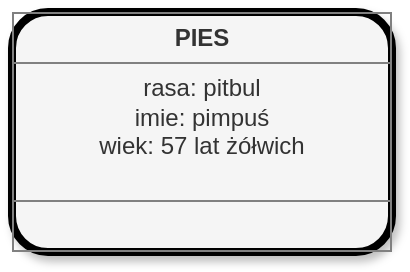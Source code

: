 <mxfile version="21.7.5" type="github">
  <diagram name="Strona-1" id="KSi2XhdsEUJmSafzNyrR">
    <mxGraphModel dx="1271" dy="730" grid="1" gridSize="9" guides="1" tooltips="1" connect="1" arrows="1" fold="1" page="1" pageScale="1" pageWidth="827" pageHeight="1169" math="0" shadow="0">
      <root>
        <mxCell id="0" />
        <mxCell id="1" parent="0" />
        <mxCell id="BJN5SCSALyqVHM9Buqgn-1" value="&lt;table border=&quot;1&quot; width=&quot;100%&quot; height=&quot;100%&quot; cellpadding=&quot;4&quot; style=&quot;width:100%;height:100%;border-collapse:collapse;&quot;&gt;&lt;tbody&gt;&lt;tr&gt;&lt;th align=&quot;center&quot;&gt;&lt;b&gt;PIES&lt;/b&gt;&lt;/th&gt;&lt;/tr&gt;&lt;tr&gt;&lt;td align=&quot;center&quot;&gt;rasa: pitbul&lt;br&gt;imie: pimpuś&lt;br&gt;wiek: 57 lat żółwich&lt;br&gt;&lt;br&gt;&lt;/td&gt;&lt;/tr&gt;&lt;tr&gt;&lt;td align=&quot;center&quot;&gt;&lt;br&gt;&lt;/td&gt;&lt;/tr&gt;&lt;/tbody&gt;&lt;/table&gt;" style="text;html=1;whiteSpace=wrap;overflow=fill;strokeWidth=4;perimeterSpacing=3;fillColor=#f5f5f5;fontColor=#333333;strokeColor=#000000;shadow=1;glass=0;rounded=1;" vertex="1" parent="1">
          <mxGeometry x="300" y="260" width="190" height="120" as="geometry" />
        </mxCell>
      </root>
    </mxGraphModel>
  </diagram>
</mxfile>
